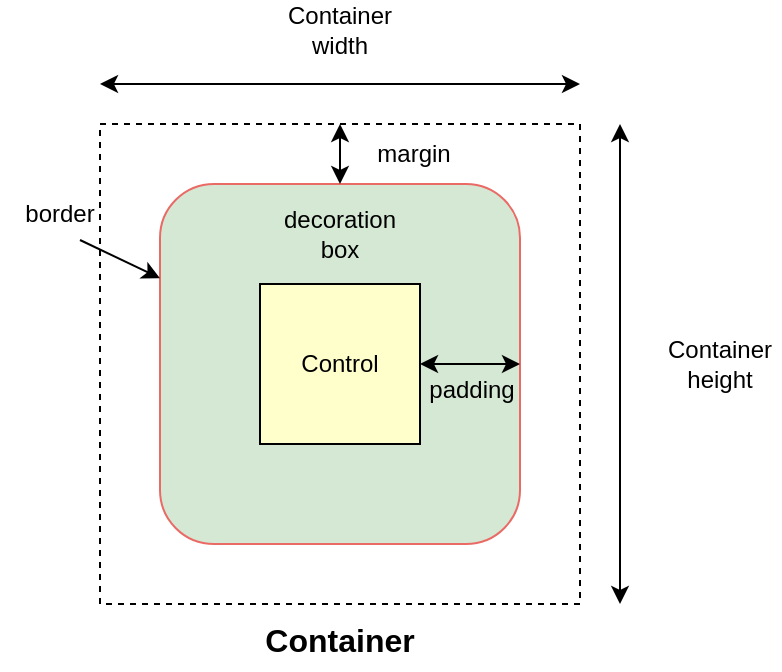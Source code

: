 <mxfile version="18.0.0" type="device"><diagram id="oJLNyfNvaHW4SepohOyG" name="Page-1"><mxGraphModel dx="870" dy="569" grid="1" gridSize="10" guides="1" tooltips="1" connect="1" arrows="1" fold="1" page="1" pageScale="1" pageWidth="850" pageHeight="1100" math="0" shadow="0"><root><mxCell id="0"/><mxCell id="1" parent="0"/><mxCell id="_iaQohRnnQfbRTAfO_y9-1" value="" style="whiteSpace=wrap;html=1;aspect=fixed;dashed=1;" vertex="1" parent="1"><mxGeometry x="110" y="72" width="240" height="240" as="geometry"/></mxCell><mxCell id="_iaQohRnnQfbRTAfO_y9-5" value="" style="whiteSpace=wrap;html=1;aspect=fixed;fillColor=#d5e8d4;strokeColor=#EA6B66;rounded=1;" vertex="1" parent="1"><mxGeometry x="140" y="102" width="180" height="180" as="geometry"/></mxCell><mxCell id="_iaQohRnnQfbRTAfO_y9-6" value="" style="whiteSpace=wrap;html=1;aspect=fixed;fillColor=#FFFFCC;" vertex="1" parent="1"><mxGeometry x="190" y="152" width="80" height="80" as="geometry"/></mxCell><mxCell id="_iaQohRnnQfbRTAfO_y9-2" value="Control" style="text;html=1;strokeColor=none;fillColor=none;align=center;verticalAlign=middle;whiteSpace=wrap;rounded=0;" vertex="1" parent="1"><mxGeometry x="200" y="177" width="60" height="30" as="geometry"/></mxCell><mxCell id="_iaQohRnnQfbRTAfO_y9-3" value="Container" style="text;html=1;strokeColor=none;fillColor=none;align=center;verticalAlign=middle;whiteSpace=wrap;rounded=0;fontSize=16;fontStyle=1" vertex="1" parent="1"><mxGeometry x="200" y="315" width="60" height="30" as="geometry"/></mxCell><mxCell id="_iaQohRnnQfbRTAfO_y9-7" value="" style="endArrow=classic;startArrow=classic;html=1;rounded=0;entryX=1;entryY=0.5;entryDx=0;entryDy=0;exitX=1;exitY=0.5;exitDx=0;exitDy=0;" edge="1" parent="1" source="_iaQohRnnQfbRTAfO_y9-6" target="_iaQohRnnQfbRTAfO_y9-5"><mxGeometry width="50" height="50" relative="1" as="geometry"><mxPoint x="470" y="382" as="sourcePoint"/><mxPoint x="520" y="332" as="targetPoint"/><Array as="points"/></mxGeometry></mxCell><mxCell id="_iaQohRnnQfbRTAfO_y9-9" value="decoration box" style="text;html=1;strokeColor=none;fillColor=none;align=center;verticalAlign=middle;whiteSpace=wrap;rounded=0;" vertex="1" parent="1"><mxGeometry x="200" y="112" width="60" height="30" as="geometry"/></mxCell><mxCell id="_iaQohRnnQfbRTAfO_y9-10" value="" style="endArrow=classic;startArrow=classic;html=1;rounded=0;" edge="1" parent="1"><mxGeometry width="50" height="50" relative="1" as="geometry"><mxPoint x="370" y="312" as="sourcePoint"/><mxPoint x="370" y="72" as="targetPoint"/></mxGeometry></mxCell><mxCell id="_iaQohRnnQfbRTAfO_y9-11" value="Container height" style="text;html=1;strokeColor=none;fillColor=none;align=center;verticalAlign=middle;whiteSpace=wrap;rounded=0;" vertex="1" parent="1"><mxGeometry x="390" y="177" width="60" height="30" as="geometry"/></mxCell><mxCell id="_iaQohRnnQfbRTAfO_y9-12" value="" style="endArrow=classic;startArrow=classic;html=1;rounded=0;" edge="1" parent="1"><mxGeometry width="50" height="50" relative="1" as="geometry"><mxPoint x="110" y="52" as="sourcePoint"/><mxPoint x="350" y="52" as="targetPoint"/></mxGeometry></mxCell><mxCell id="_iaQohRnnQfbRTAfO_y9-14" value="Container width" style="text;html=1;strokeColor=none;fillColor=none;align=center;verticalAlign=middle;whiteSpace=wrap;rounded=0;" vertex="1" parent="1"><mxGeometry x="200" y="10" width="60" height="30" as="geometry"/></mxCell><mxCell id="_iaQohRnnQfbRTAfO_y9-15" value="padding" style="text;html=1;strokeColor=none;fillColor=none;align=center;verticalAlign=middle;whiteSpace=wrap;rounded=0;" vertex="1" parent="1"><mxGeometry x="266" y="190" width="60" height="30" as="geometry"/></mxCell><mxCell id="_iaQohRnnQfbRTAfO_y9-16" value="margin" style="text;html=1;strokeColor=none;fillColor=none;align=center;verticalAlign=middle;whiteSpace=wrap;rounded=0;" vertex="1" parent="1"><mxGeometry x="237" y="72" width="60" height="30" as="geometry"/></mxCell><mxCell id="_iaQohRnnQfbRTAfO_y9-17" value="" style="endArrow=classic;startArrow=classic;html=1;rounded=0;entryX=0.5;entryY=0;entryDx=0;entryDy=0;exitX=0.5;exitY=0;exitDx=0;exitDy=0;" edge="1" parent="1" source="_iaQohRnnQfbRTAfO_y9-5" target="_iaQohRnnQfbRTAfO_y9-1"><mxGeometry width="50" height="50" relative="1" as="geometry"><mxPoint x="-30" y="110" as="sourcePoint"/><mxPoint x="20" y="60" as="targetPoint"/></mxGeometry></mxCell><mxCell id="_iaQohRnnQfbRTAfO_y9-19" value="" style="endArrow=classic;html=1;rounded=0;" edge="1" parent="1" target="_iaQohRnnQfbRTAfO_y9-5"><mxGeometry width="50" height="50" relative="1" as="geometry"><mxPoint x="100" y="130" as="sourcePoint"/><mxPoint x="60" y="120" as="targetPoint"/></mxGeometry></mxCell><mxCell id="_iaQohRnnQfbRTAfO_y9-20" value="border" style="text;html=1;strokeColor=none;fillColor=none;align=center;verticalAlign=middle;whiteSpace=wrap;rounded=0;" vertex="1" parent="1"><mxGeometry x="60" y="102" width="60" height="30" as="geometry"/></mxCell></root></mxGraphModel></diagram></mxfile>